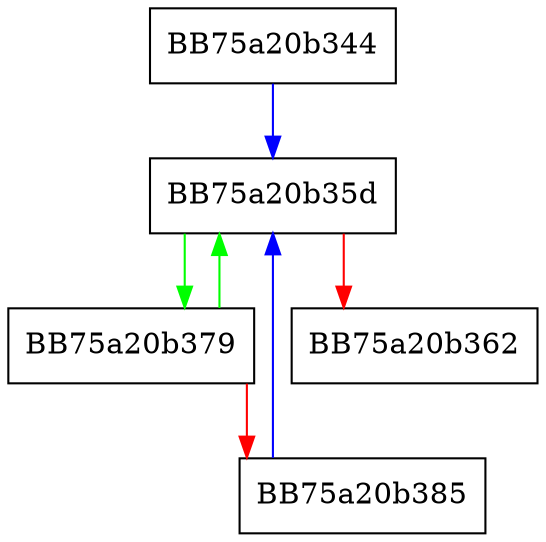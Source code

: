 digraph CleanupFreeList {
  node [shape="box"];
  graph [splines=ortho];
  BB75a20b344 -> BB75a20b35d [color="blue"];
  BB75a20b35d -> BB75a20b379 [color="green"];
  BB75a20b35d -> BB75a20b362 [color="red"];
  BB75a20b379 -> BB75a20b35d [color="green"];
  BB75a20b379 -> BB75a20b385 [color="red"];
  BB75a20b385 -> BB75a20b35d [color="blue"];
}